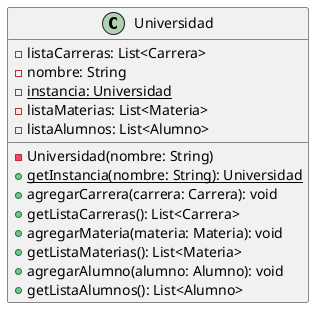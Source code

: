 @startuml
class Universidad {
    - listaCarreras: List<Carrera>
    - nombre: String
    - {static} instancia: Universidad
    - listaMaterias: List<Materia>
    - listaAlumnos: List<Alumno>

    - Universidad(nombre: String)
    + {static} getInstancia(nombre: String): Universidad
    + agregarCarrera(carrera: Carrera): void
    + getListaCarreras(): List<Carrera>
    + agregarMateria(materia: Materia): void
    + getListaMaterias(): List<Materia>
    + agregarAlumno(alumno: Alumno): void
    + getListaAlumnos(): List<Alumno>
}
@enduml
